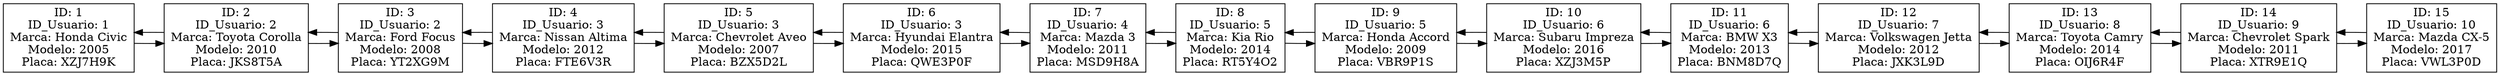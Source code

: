 digraph ReporteVehiculos {
    rankdir=LR;
    node [shape=record];
    1 [label="ID: 1\nID_Usuario: 1\nMarca: Honda Civic\nModelo: 2005\nPlaca: XZJ7H9K"];
    1 -> 2;
    2 -> 1;
    2 [label="ID: 2\nID_Usuario: 2\nMarca: Toyota Corolla\nModelo: 2010\nPlaca: JKS8T5A"];
    2 -> 3;
    3 -> 2;
    3 [label="ID: 3\nID_Usuario: 2\nMarca: Ford Focus\nModelo: 2008\nPlaca: YT2XG9M"];
    3 -> 4;
    4 -> 3;
    4 [label="ID: 4\nID_Usuario: 3\nMarca: Nissan Altima\nModelo: 2012\nPlaca: FTE6V3R"];
    4 -> 5;
    5 -> 4;
    5 [label="ID: 5\nID_Usuario: 3\nMarca: Chevrolet Aveo\nModelo: 2007\nPlaca: BZX5D2L"];
    5 -> 6;
    6 -> 5;
    6 [label="ID: 6\nID_Usuario: 3\nMarca: Hyundai Elantra\nModelo: 2015\nPlaca: QWE3P0F"];
    6 -> 7;
    7 -> 6;
    7 [label="ID: 7\nID_Usuario: 4\nMarca: Mazda 3\nModelo: 2011\nPlaca: MSD9H8A"];
    7 -> 8;
    8 -> 7;
    8 [label="ID: 8\nID_Usuario: 5\nMarca: Kia Rio\nModelo: 2014\nPlaca: RT5Y4O2"];
    8 -> 9;
    9 -> 8;
    9 [label="ID: 9\nID_Usuario: 5\nMarca: Honda Accord\nModelo: 2009\nPlaca: VBR9P1S"];
    9 -> 10;
    10 -> 9;
    10 [label="ID: 10\nID_Usuario: 6\nMarca: Subaru Impreza\nModelo: 2016\nPlaca: XZJ3M5P"];
    10 -> 11;
    11 -> 10;
    11 [label="ID: 11\nID_Usuario: 6\nMarca: BMW X3\nModelo: 2013\nPlaca: BNM8D7Q"];
    11 -> 12;
    12 -> 11;
    12 [label="ID: 12\nID_Usuario: 7\nMarca: Volkswagen Jetta\nModelo: 2012\nPlaca: JXK3L9D"];
    12 -> 13;
    13 -> 12;
    13 [label="ID: 13\nID_Usuario: 8\nMarca: Toyota Camry\nModelo: 2014\nPlaca: OIJ6R4F"];
    13 -> 14;
    14 -> 13;
    14 [label="ID: 14\nID_Usuario: 9\nMarca: Chevrolet Spark\nModelo: 2011\nPlaca: XTR9E1Q"];
    14 -> 15;
    15 -> 14;
    15 [label="ID: 15\nID_Usuario: 10\nMarca: Mazda CX-5\nModelo: 2017\nPlaca: VWL3P0D"];

}
